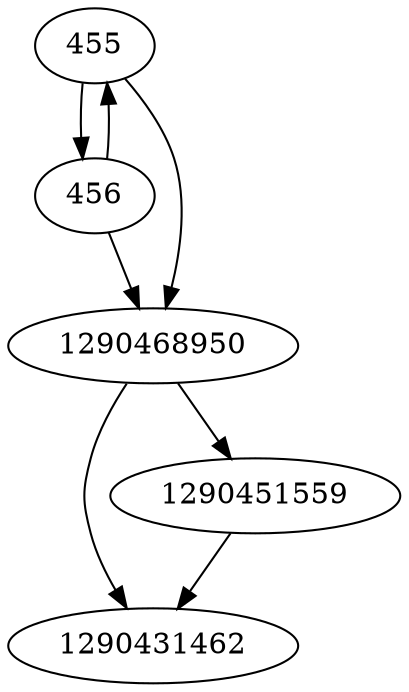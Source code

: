 strict digraph  {
1290431462;
455;
456;
1290451559;
1290468950;
455 -> 456;
455 -> 1290468950;
456 -> 455;
456 -> 1290468950;
1290451559 -> 1290431462;
1290468950 -> 1290431462;
1290468950 -> 1290451559;
}

